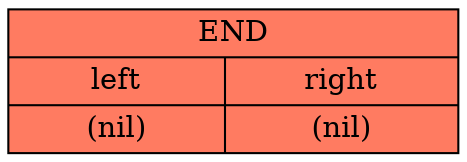digraph differentiator{
	rankdir=UD;
	bgcolor="#FFFFFF";	node[color="black", fontsize=14];
	fixedsize=true;
	Q0x60b515cd8780[style=filled, shape=record, fillcolor="#FF7B61", width=3, label ="{END | {{left | (nil)} | {right | (nil)}}}" ]

}
